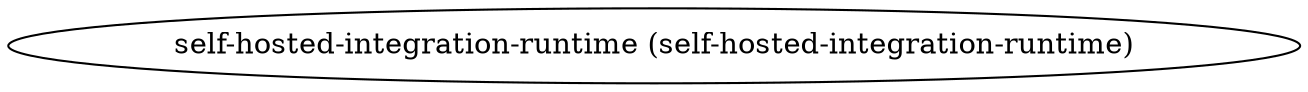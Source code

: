 digraph {
    rankdir="BT"
    "self-hosted-integration-runtime (self-hosted-integration-runtime)"
  }